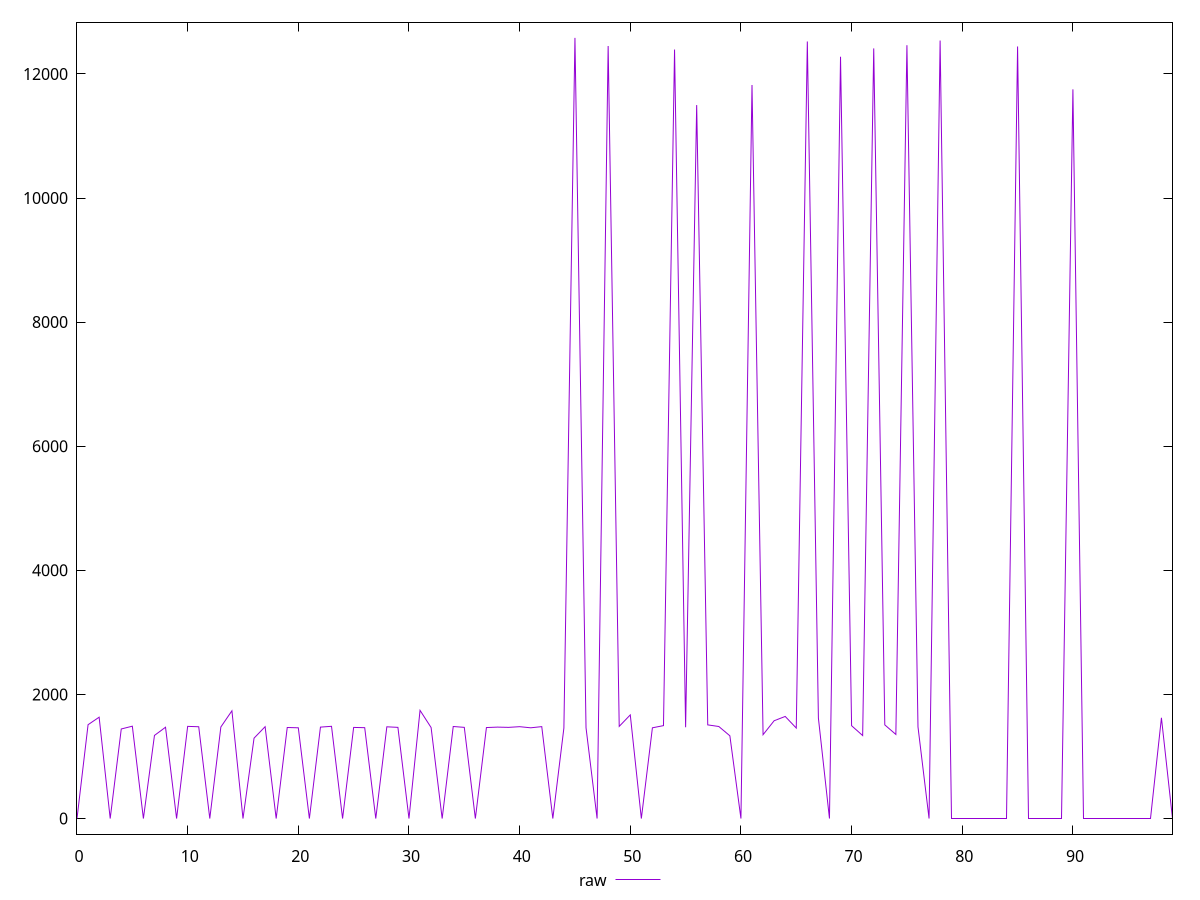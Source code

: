 reset

$raw <<EOF
0 0
1 1512
2 1633
3 0
4 1443
5 1488
6 0
7 1339
8 1471
9 0
10 1485
11 1479
12 0
13 1475
14 1736
15 0
16 1295
17 1480
18 0
19 1467
20 1462
21 0
22 1473
23 1486
24 0
25 1468
26 1464
27 0
28 1478
29 1469
30 0
31 1743
32 1466
33 0
34 1483
35 1469
36 0
37 1466
38 1473
39 1469
40 1480
41 1462
42 1481
43 0
44 1458
45 12580
46 1463
47 0
48 12450
49 1485
50 1670
51 0
52 1462
53 1497
54 12392
55 1471
56 11498
57 1509
58 1483
59 1333
60 0
61 11821
62 1351
63 1576
64 1645
65 1458
66 12522
67 1619
68 0
69 12277
70 1496
71 1337
72 12411
73 1509
74 1355
75 12462
76 1477
77 0
78 12537
79 0
80 0
81 0
82 0
83 0
84 0
85 12442
86 0
87 0
88 0
89 0
90 11751
91 0
92 0
93 0
94 0
95 0
96 0
97 0
98 1623
99 0
EOF

set key outside below
set xrange [0:99]
set yrange [-251.6:12831.6]
set trange [-251.6:12831.6]
set terminal svg size 640, 500 enhanced background rgb 'white'
set output "report_00012_2021-02-09T11:01:39.952Z/uses-rel-preload/samples/pages/raw/values.svg"

plot $raw title "raw" with line

reset
